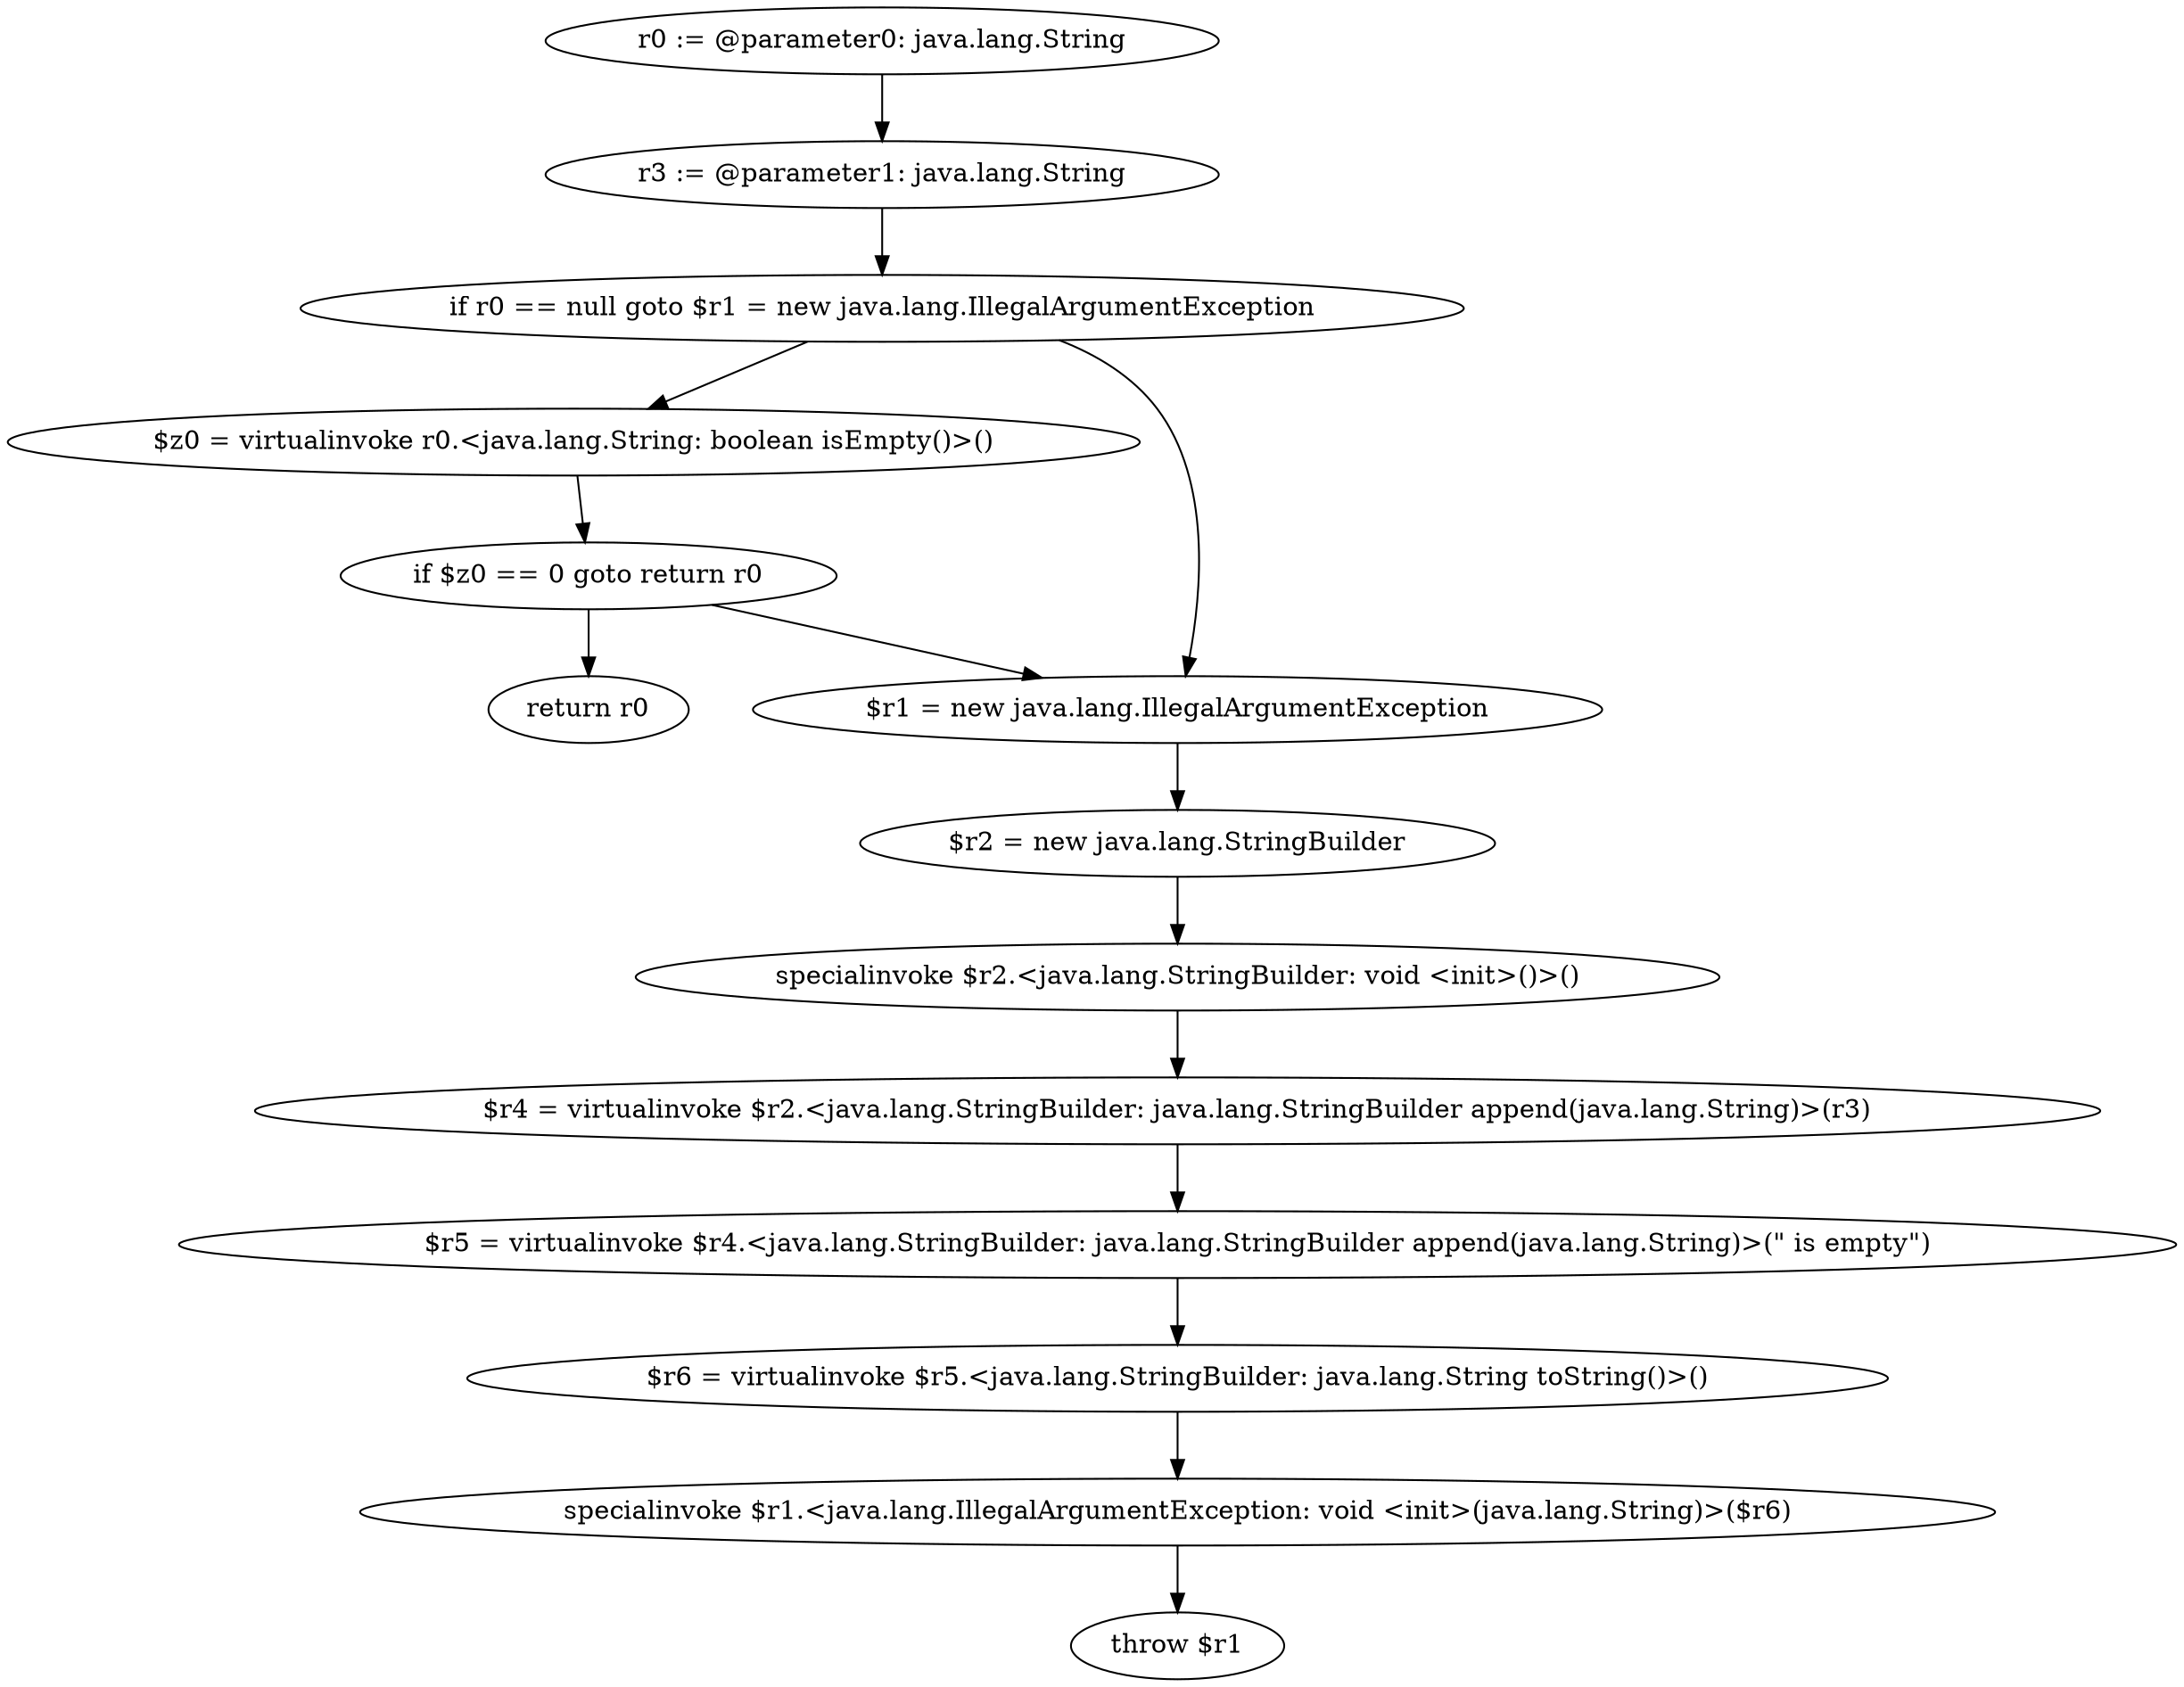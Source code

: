 digraph "unitGraph" {
    "r0 := @parameter0: java.lang.String"
    "r3 := @parameter1: java.lang.String"
    "if r0 == null goto $r1 = new java.lang.IllegalArgumentException"
    "$z0 = virtualinvoke r0.<java.lang.String: boolean isEmpty()>()"
    "if $z0 == 0 goto return r0"
    "$r1 = new java.lang.IllegalArgumentException"
    "$r2 = new java.lang.StringBuilder"
    "specialinvoke $r2.<java.lang.StringBuilder: void <init>()>()"
    "$r4 = virtualinvoke $r2.<java.lang.StringBuilder: java.lang.StringBuilder append(java.lang.String)>(r3)"
    "$r5 = virtualinvoke $r4.<java.lang.StringBuilder: java.lang.StringBuilder append(java.lang.String)>(\" is empty\")"
    "$r6 = virtualinvoke $r5.<java.lang.StringBuilder: java.lang.String toString()>()"
    "specialinvoke $r1.<java.lang.IllegalArgumentException: void <init>(java.lang.String)>($r6)"
    "throw $r1"
    "return r0"
    "r0 := @parameter0: java.lang.String"->"r3 := @parameter1: java.lang.String";
    "r3 := @parameter1: java.lang.String"->"if r0 == null goto $r1 = new java.lang.IllegalArgumentException";
    "if r0 == null goto $r1 = new java.lang.IllegalArgumentException"->"$z0 = virtualinvoke r0.<java.lang.String: boolean isEmpty()>()";
    "if r0 == null goto $r1 = new java.lang.IllegalArgumentException"->"$r1 = new java.lang.IllegalArgumentException";
    "$z0 = virtualinvoke r0.<java.lang.String: boolean isEmpty()>()"->"if $z0 == 0 goto return r0";
    "if $z0 == 0 goto return r0"->"$r1 = new java.lang.IllegalArgumentException";
    "if $z0 == 0 goto return r0"->"return r0";
    "$r1 = new java.lang.IllegalArgumentException"->"$r2 = new java.lang.StringBuilder";
    "$r2 = new java.lang.StringBuilder"->"specialinvoke $r2.<java.lang.StringBuilder: void <init>()>()";
    "specialinvoke $r2.<java.lang.StringBuilder: void <init>()>()"->"$r4 = virtualinvoke $r2.<java.lang.StringBuilder: java.lang.StringBuilder append(java.lang.String)>(r3)";
    "$r4 = virtualinvoke $r2.<java.lang.StringBuilder: java.lang.StringBuilder append(java.lang.String)>(r3)"->"$r5 = virtualinvoke $r4.<java.lang.StringBuilder: java.lang.StringBuilder append(java.lang.String)>(\" is empty\")";
    "$r5 = virtualinvoke $r4.<java.lang.StringBuilder: java.lang.StringBuilder append(java.lang.String)>(\" is empty\")"->"$r6 = virtualinvoke $r5.<java.lang.StringBuilder: java.lang.String toString()>()";
    "$r6 = virtualinvoke $r5.<java.lang.StringBuilder: java.lang.String toString()>()"->"specialinvoke $r1.<java.lang.IllegalArgumentException: void <init>(java.lang.String)>($r6)";
    "specialinvoke $r1.<java.lang.IllegalArgumentException: void <init>(java.lang.String)>($r6)"->"throw $r1";
}
